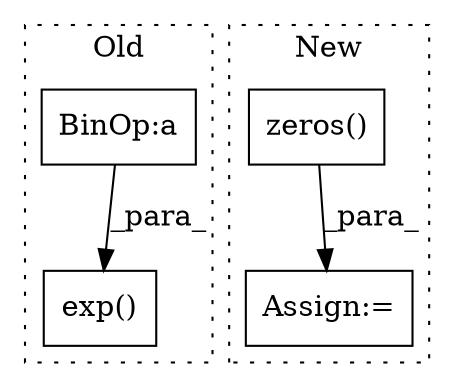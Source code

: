 digraph G {
subgraph cluster0 {
1 [label="exp()" a="75" s="3257,3340" l="10,1" shape="box"];
3 [label="BinOp:a" a="82" s="3272" l="3" shape="box"];
label = "Old";
style="dotted";
}
subgraph cluster1 {
2 [label="zeros()" a="75" s="3344,3366" l="12,16" shape="box"];
4 [label="Assign:=" a="68" s="3275" l="3" shape="box"];
label = "New";
style="dotted";
}
2 -> 4 [label="_para_"];
3 -> 1 [label="_para_"];
}